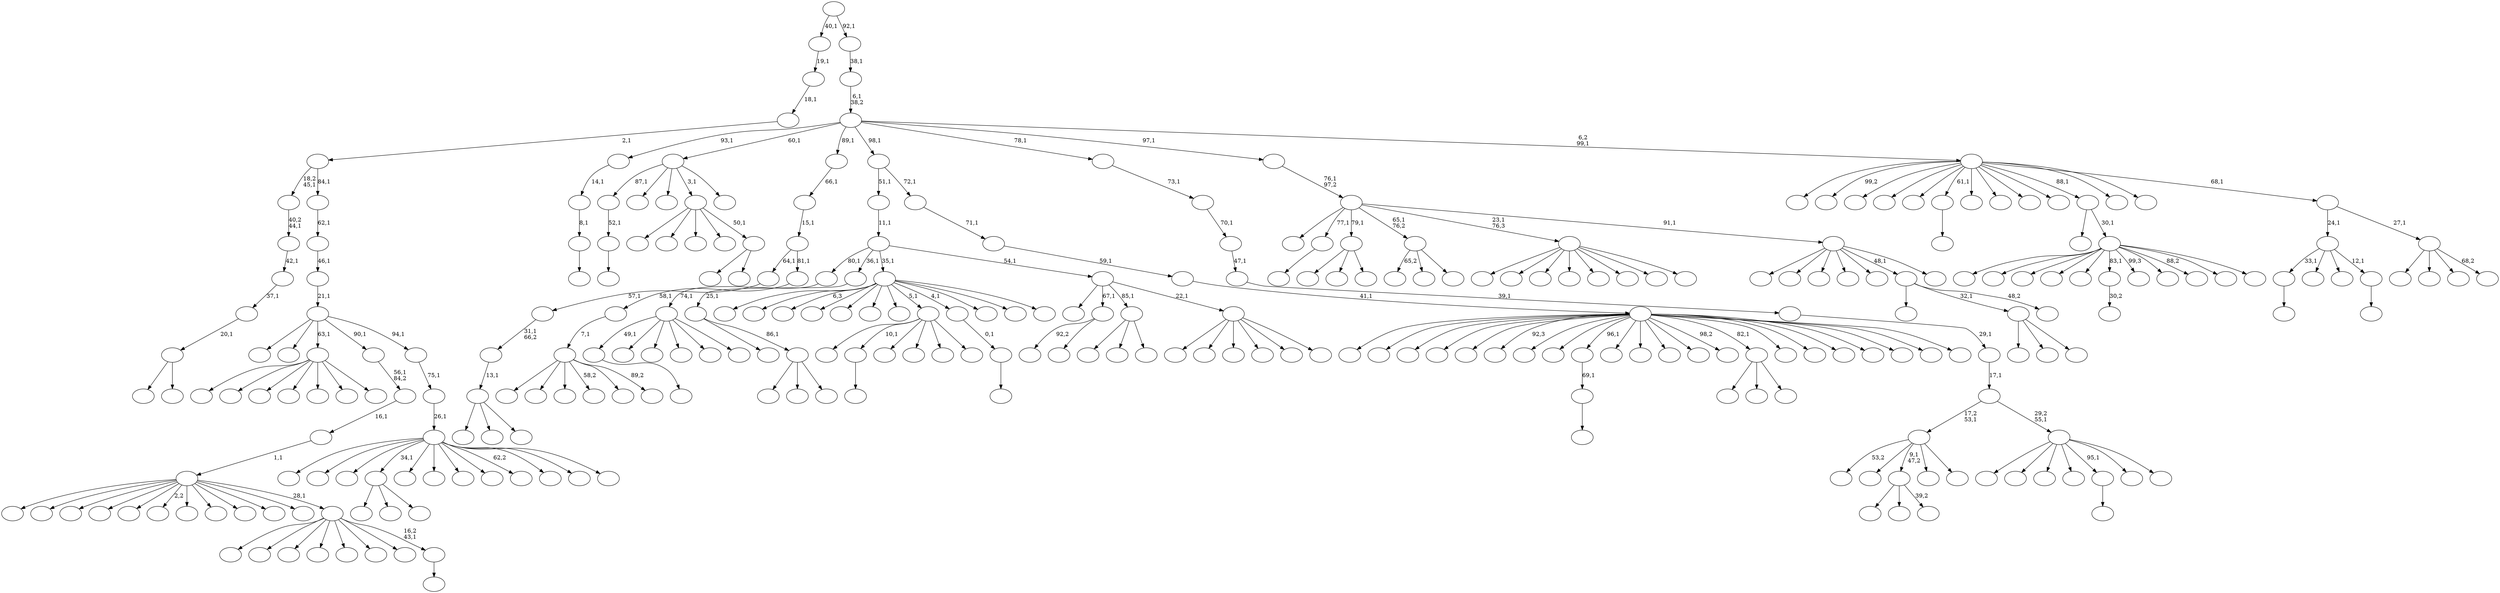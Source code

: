 digraph T {
	300 [label=""]
	299 [label=""]
	298 [label=""]
	297 [label=""]
	296 [label=""]
	295 [label=""]
	294 [label=""]
	293 [label=""]
	292 [label=""]
	291 [label=""]
	290 [label=""]
	289 [label=""]
	288 [label=""]
	287 [label=""]
	286 [label=""]
	285 [label=""]
	284 [label=""]
	283 [label=""]
	282 [label=""]
	281 [label=""]
	280 [label=""]
	279 [label=""]
	278 [label=""]
	277 [label=""]
	276 [label=""]
	275 [label=""]
	274 [label=""]
	273 [label=""]
	272 [label=""]
	271 [label=""]
	270 [label=""]
	269 [label=""]
	268 [label=""]
	267 [label=""]
	266 [label=""]
	265 [label=""]
	264 [label=""]
	263 [label=""]
	262 [label=""]
	261 [label=""]
	260 [label=""]
	259 [label=""]
	258 [label=""]
	257 [label=""]
	256 [label=""]
	255 [label=""]
	254 [label=""]
	253 [label=""]
	252 [label=""]
	251 [label=""]
	250 [label=""]
	249 [label=""]
	248 [label=""]
	247 [label=""]
	246 [label=""]
	245 [label=""]
	244 [label=""]
	243 [label=""]
	242 [label=""]
	241 [label=""]
	240 [label=""]
	239 [label=""]
	238 [label=""]
	237 [label=""]
	236 [label=""]
	235 [label=""]
	234 [label=""]
	233 [label=""]
	232 [label=""]
	231 [label=""]
	230 [label=""]
	229 [label=""]
	228 [label=""]
	227 [label=""]
	226 [label=""]
	225 [label=""]
	224 [label=""]
	223 [label=""]
	222 [label=""]
	221 [label=""]
	220 [label=""]
	219 [label=""]
	218 [label=""]
	217 [label=""]
	216 [label=""]
	215 [label=""]
	214 [label=""]
	213 [label=""]
	212 [label=""]
	211 [label=""]
	210 [label=""]
	209 [label=""]
	208 [label=""]
	207 [label=""]
	206 [label=""]
	205 [label=""]
	204 [label=""]
	203 [label=""]
	202 [label=""]
	201 [label=""]
	200 [label=""]
	199 [label=""]
	198 [label=""]
	197 [label=""]
	196 [label=""]
	195 [label=""]
	194 [label=""]
	193 [label=""]
	192 [label=""]
	191 [label=""]
	190 [label=""]
	189 [label=""]
	188 [label=""]
	187 [label=""]
	186 [label=""]
	185 [label=""]
	184 [label=""]
	183 [label=""]
	182 [label=""]
	181 [label=""]
	180 [label=""]
	179 [label=""]
	178 [label=""]
	177 [label=""]
	176 [label=""]
	175 [label=""]
	174 [label=""]
	173 [label=""]
	172 [label=""]
	171 [label=""]
	170 [label=""]
	169 [label=""]
	168 [label=""]
	167 [label=""]
	166 [label=""]
	165 [label=""]
	164 [label=""]
	163 [label=""]
	162 [label=""]
	161 [label=""]
	160 [label=""]
	159 [label=""]
	158 [label=""]
	157 [label=""]
	156 [label=""]
	155 [label=""]
	154 [label=""]
	153 [label=""]
	152 [label=""]
	151 [label=""]
	150 [label=""]
	149 [label=""]
	148 [label=""]
	147 [label=""]
	146 [label=""]
	145 [label=""]
	144 [label=""]
	143 [label=""]
	142 [label=""]
	141 [label=""]
	140 [label=""]
	139 [label=""]
	138 [label=""]
	137 [label=""]
	136 [label=""]
	135 [label=""]
	134 [label=""]
	133 [label=""]
	132 [label=""]
	131 [label=""]
	130 [label=""]
	129 [label=""]
	128 [label=""]
	127 [label=""]
	126 [label=""]
	125 [label=""]
	124 [label=""]
	123 [label=""]
	122 [label=""]
	121 [label=""]
	120 [label=""]
	119 [label=""]
	118 [label=""]
	117 [label=""]
	116 [label=""]
	115 [label=""]
	114 [label=""]
	113 [label=""]
	112 [label=""]
	111 [label=""]
	110 [label=""]
	109 [label=""]
	108 [label=""]
	107 [label=""]
	106 [label=""]
	105 [label=""]
	104 [label=""]
	103 [label=""]
	102 [label=""]
	101 [label=""]
	100 [label=""]
	99 [label=""]
	98 [label=""]
	97 [label=""]
	96 [label=""]
	95 [label=""]
	94 [label=""]
	93 [label=""]
	92 [label=""]
	91 [label=""]
	90 [label=""]
	89 [label=""]
	88 [label=""]
	87 [label=""]
	86 [label=""]
	85 [label=""]
	84 [label=""]
	83 [label=""]
	82 [label=""]
	81 [label=""]
	80 [label=""]
	79 [label=""]
	78 [label=""]
	77 [label=""]
	76 [label=""]
	75 [label=""]
	74 [label=""]
	73 [label=""]
	72 [label=""]
	71 [label=""]
	70 [label=""]
	69 [label=""]
	68 [label=""]
	67 [label=""]
	66 [label=""]
	65 [label=""]
	64 [label=""]
	63 [label=""]
	62 [label=""]
	61 [label=""]
	60 [label=""]
	59 [label=""]
	58 [label=""]
	57 [label=""]
	56 [label=""]
	55 [label=""]
	54 [label=""]
	53 [label=""]
	52 [label=""]
	51 [label=""]
	50 [label=""]
	49 [label=""]
	48 [label=""]
	47 [label=""]
	46 [label=""]
	45 [label=""]
	44 [label=""]
	43 [label=""]
	42 [label=""]
	41 [label=""]
	40 [label=""]
	39 [label=""]
	38 [label=""]
	37 [label=""]
	36 [label=""]
	35 [label=""]
	34 [label=""]
	33 [label=""]
	32 [label=""]
	31 [label=""]
	30 [label=""]
	29 [label=""]
	28 [label=""]
	27 [label=""]
	26 [label=""]
	25 [label=""]
	24 [label=""]
	23 [label=""]
	22 [label=""]
	21 [label=""]
	20 [label=""]
	19 [label=""]
	18 [label=""]
	17 [label=""]
	16 [label=""]
	15 [label=""]
	14 [label=""]
	13 [label=""]
	12 [label=""]
	11 [label=""]
	10 [label=""]
	9 [label=""]
	8 [label=""]
	7 [label=""]
	6 [label=""]
	5 [label=""]
	4 [label=""]
	3 [label=""]
	2 [label=""]
	1 [label=""]
	0 [label=""]
	277 -> 278 [label=""]
	266 -> 267 [label=""]
	265 -> 266 [label="8,1"]
	264 -> 265 [label="14,1"]
	261 -> 262 [label=""]
	253 -> 254 [label=""]
	252 -> 253 [label="52,1"]
	212 -> 276 [label=""]
	212 -> 256 [label=""]
	212 -> 213 [label=""]
	210 -> 211 [label=""]
	208 -> 209 [label=""]
	202 -> 203 [label=""]
	197 -> 198 [label=""]
	196 -> 197 [label="69,1"]
	179 -> 277 [label="49,1"]
	179 -> 271 [label=""]
	179 -> 268 [label=""]
	179 -> 263 [label=""]
	179 -> 227 [label=""]
	179 -> 180 [label=""]
	178 -> 179 [label="74,1"]
	176 -> 177 [label="30,2"]
	165 -> 166 [label=""]
	162 -> 260 [label=""]
	162 -> 185 [label=""]
	162 -> 163 [label=""]
	160 -> 240 [label=""]
	160 -> 161 [label=""]
	159 -> 255 [label=""]
	159 -> 245 [label=""]
	159 -> 237 [label=""]
	159 -> 171 [label=""]
	159 -> 160 [label="50,1"]
	149 -> 244 [label=""]
	149 -> 229 [label=""]
	149 -> 150 [label=""]
	139 -> 269 [label=""]
	139 -> 186 [label=""]
	139 -> 140 [label=""]
	138 -> 139 [label="13,1"]
	137 -> 138 [label="31,1\n66,2"]
	136 -> 137 [label="57,1"]
	134 -> 281 [label="65,2"]
	134 -> 168 [label=""]
	134 -> 135 [label=""]
	132 -> 257 [label=""]
	132 -> 199 [label=""]
	132 -> 133 [label="39,2"]
	130 -> 252 [label="87,1"]
	130 -> 231 [label=""]
	130 -> 173 [label=""]
	130 -> 159 [label="3,1"]
	130 -> 131 [label=""]
	125 -> 296 [label=""]
	125 -> 292 [label=""]
	125 -> 126 [label=""]
	113 -> 155 [label="92,2"]
	113 -> 114 [label=""]
	103 -> 275 [label=""]
	103 -> 259 [label=""]
	103 -> 232 [label=""]
	103 -> 222 [label=""]
	103 -> 214 [label=""]
	103 -> 189 [label=""]
	103 -> 174 [label=""]
	103 -> 104 [label=""]
	100 -> 280 [label=""]
	100 -> 210 [label="10,1"]
	100 -> 195 [label=""]
	100 -> 153 [label=""]
	100 -> 111 [label=""]
	100 -> 101 [label=""]
	98 -> 99 [label=""]
	97 -> 98 [label="0,1"]
	93 -> 242 [label=""]
	93 -> 204 [label=""]
	93 -> 94 [label=""]
	89 -> 299 [label=""]
	89 -> 294 [label=""]
	89 -> 218 [label=""]
	89 -> 192 [label=""]
	89 -> 191 [label=""]
	89 -> 176 [label="83,1"]
	89 -> 151 [label="99,3"]
	89 -> 147 [label=""]
	89 -> 124 [label="88,2"]
	89 -> 105 [label=""]
	89 -> 90 [label=""]
	88 -> 290 [label=""]
	88 -> 89 [label="30,1"]
	84 -> 285 [label=""]
	84 -> 279 [label=""]
	84 -> 241 [label=""]
	84 -> 193 [label=""]
	84 -> 184 [label=""]
	84 -> 182 [label=""]
	84 -> 85 [label=""]
	79 -> 272 [label=""]
	79 -> 247 [label=""]
	79 -> 80 [label=""]
	78 -> 220 [label=""]
	78 -> 79 [label="86,1"]
	77 -> 78 [label="25,1"]
	75 -> 76 [label=""]
	74 -> 250 [label=""]
	74 -> 206 [label=""]
	74 -> 175 [label=""]
	74 -> 148 [label=""]
	74 -> 141 [label=""]
	74 -> 108 [label=""]
	74 -> 83 [label=""]
	74 -> 75 [label="16,2\n43,1"]
	73 -> 282 [label=""]
	73 -> 234 [label=""]
	73 -> 233 [label=""]
	73 -> 216 [label=""]
	73 -> 158 [label=""]
	73 -> 146 [label="2,2"]
	73 -> 142 [label=""]
	73 -> 123 [label=""]
	73 -> 118 [label=""]
	73 -> 109 [label=""]
	73 -> 82 [label=""]
	73 -> 74 [label="28,1"]
	72 -> 73 [label="1,1"]
	71 -> 72 [label="16,1"]
	70 -> 71 [label="56,1\n84,2"]
	68 -> 190 [label=""]
	68 -> 125 [label="32,1"]
	68 -> 69 [label="48,2"]
	66 -> 248 [label=""]
	66 -> 67 [label=""]
	65 -> 66 [label="20,1"]
	64 -> 65 [label="37,1"]
	63 -> 64 [label="42,1"]
	62 -> 63 [label="40,2\n44,1"]
	59 -> 239 [label="53,2"]
	59 -> 217 [label=""]
	59 -> 132 [label="9,1\n47,2"]
	59 -> 120 [label=""]
	59 -> 60 [label=""]
	57 -> 300 [label=""]
	57 -> 298 [label=""]
	57 -> 295 [label=""]
	57 -> 288 [label="58,2"]
	57 -> 238 [label=""]
	57 -> 58 [label="89,2"]
	56 -> 57 [label="7,1"]
	55 -> 56 [label="58,1"]
	54 -> 136 [label="64,1"]
	54 -> 55 [label="81,1"]
	53 -> 54 [label="15,1"]
	52 -> 53 [label="66,1"]
	50 -> 286 [label=""]
	50 -> 236 [label=""]
	50 -> 224 [label=""]
	50 -> 212 [label="34,1"]
	50 -> 201 [label=""]
	50 -> 183 [label=""]
	50 -> 169 [label=""]
	50 -> 110 [label=""]
	50 -> 107 [label="62,2"]
	50 -> 102 [label=""]
	50 -> 96 [label=""]
	50 -> 51 [label=""]
	49 -> 50 [label="26,1"]
	48 -> 49 [label="75,1"]
	47 -> 274 [label=""]
	47 -> 145 [label=""]
	47 -> 84 [label="63,1"]
	47 -> 70 [label="90,1"]
	47 -> 48 [label="94,1"]
	46 -> 47 [label="21,1"]
	45 -> 46 [label="46,1"]
	44 -> 45 [label="62,1"]
	43 -> 62 [label="18,2\n45,1"]
	43 -> 44 [label="84,1"]
	42 -> 43 [label="2,1"]
	41 -> 42 [label="18,1"]
	40 -> 41 [label="19,1"]
	38 -> 284 [label=""]
	38 -> 230 [label=""]
	38 -> 219 [label="6,3"]
	38 -> 215 [label=""]
	38 -> 172 [label=""]
	38 -> 154 [label=""]
	38 -> 121 [label=""]
	38 -> 100 [label="5,1"]
	38 -> 97 [label="4,1"]
	38 -> 95 [label=""]
	38 -> 86 [label=""]
	38 -> 39 [label=""]
	35 -> 194 [label=""]
	35 -> 119 [label=""]
	35 -> 106 [label=""]
	35 -> 81 [label=""]
	35 -> 61 [label=""]
	35 -> 36 [label=""]
	34 -> 156 [label=""]
	34 -> 113 [label="67,1"]
	34 -> 93 [label="85,1"]
	34 -> 35 [label="22,1"]
	33 -> 178 [label="80,1"]
	33 -> 77 [label="36,1"]
	33 -> 38 [label="35,1"]
	33 -> 34 [label="54,1"]
	32 -> 33 [label="11,1"]
	30 -> 297 [label=""]
	30 -> 291 [label=""]
	30 -> 283 [label=""]
	30 -> 273 [label=""]
	30 -> 270 [label=""]
	30 -> 258 [label="92,3"]
	30 -> 249 [label=""]
	30 -> 205 [label=""]
	30 -> 196 [label="96,1"]
	30 -> 188 [label=""]
	30 -> 187 [label=""]
	30 -> 181 [label=""]
	30 -> 170 [label=""]
	30 -> 152 [label="98,2"]
	30 -> 149 [label="82,1"]
	30 -> 122 [label=""]
	30 -> 117 [label=""]
	30 -> 115 [label=""]
	30 -> 112 [label=""]
	30 -> 92 [label=""]
	30 -> 37 [label=""]
	30 -> 31 [label=""]
	29 -> 30 [label="41,1"]
	28 -> 29 [label="59,1"]
	27 -> 28 [label="71,1"]
	26 -> 32 [label="51,1"]
	26 -> 27 [label="72,1"]
	24 -> 287 [label=""]
	24 -> 251 [label=""]
	24 -> 235 [label=""]
	24 -> 226 [label=""]
	24 -> 202 [label="95,1"]
	24 -> 116 [label=""]
	24 -> 25 [label=""]
	23 -> 59 [label="17,2\n53,1"]
	23 -> 24 [label="29,2\n55,1"]
	22 -> 23 [label="17,1"]
	21 -> 22 [label="29,1"]
	20 -> 21 [label="39,1"]
	19 -> 20 [label="47,1"]
	18 -> 19 [label="70,1"]
	17 -> 18 [label="73,1"]
	13 -> 14 [label=""]
	12 -> 261 [label="33,1"]
	12 -> 200 [label=""]
	12 -> 15 [label=""]
	12 -> 13 [label="12,1"]
	10 -> 293 [label=""]
	10 -> 228 [label=""]
	10 -> 207 [label=""]
	10 -> 164 [label=""]
	10 -> 128 [label=""]
	10 -> 68 [label="48,1"]
	10 -> 11 [label=""]
	9 -> 289 [label=""]
	9 -> 165 [label="77,1"]
	9 -> 162 [label="79,1"]
	9 -> 134 [label="65,1\n76,2"]
	9 -> 103 [label="23,1\n76,3"]
	9 -> 10 [label="91,1"]
	8 -> 9 [label="76,1\n97,2"]
	6 -> 157 [label=""]
	6 -> 144 [label=""]
	6 -> 91 [label=""]
	6 -> 7 [label="68,2"]
	5 -> 12 [label="24,1"]
	5 -> 6 [label="27,1"]
	4 -> 246 [label=""]
	4 -> 243 [label="99,2"]
	4 -> 225 [label=""]
	4 -> 223 [label=""]
	4 -> 221 [label=""]
	4 -> 208 [label="61,1"]
	4 -> 167 [label=""]
	4 -> 143 [label=""]
	4 -> 129 [label=""]
	4 -> 127 [label=""]
	4 -> 88 [label="88,1"]
	4 -> 87 [label=""]
	4 -> 16 [label=""]
	4 -> 5 [label="68,1"]
	3 -> 264 [label="93,1"]
	3 -> 130 [label="60,1"]
	3 -> 52 [label="89,1"]
	3 -> 26 [label="98,1"]
	3 -> 17 [label="78,1"]
	3 -> 8 [label="97,1"]
	3 -> 4 [label="6,2\n99,1"]
	2 -> 3 [label="6,1\n38,2"]
	1 -> 2 [label="38,1"]
	0 -> 40 [label="40,1"]
	0 -> 1 [label="92,1"]
}
